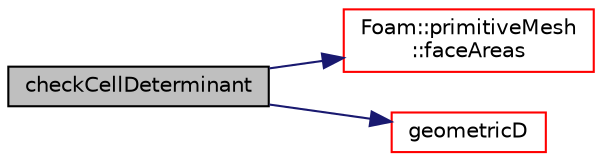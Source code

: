 digraph "checkCellDeterminant"
{
  bgcolor="transparent";
  edge [fontname="Helvetica",fontsize="10",labelfontname="Helvetica",labelfontsize="10"];
  node [fontname="Helvetica",fontsize="10",shape=record];
  rankdir="LR";
  Node1 [label="checkCellDeterminant",height=0.2,width=0.4,color="black", fillcolor="grey75", style="filled", fontcolor="black"];
  Node1 -> Node2 [color="midnightblue",fontsize="10",style="solid",fontname="Helvetica"];
  Node2 [label="Foam::primitiveMesh\l::faceAreas",height=0.2,width=0.4,color="red",URL="$a01969.html#a460495623a8ec621b95f93bbcb3d4773"];
  Node1 -> Node3 [color="midnightblue",fontsize="10",style="solid",fontname="Helvetica"];
  Node3 [label="geometricD",height=0.2,width=0.4,color="red",URL="$a01917.html#aa81cc7eb673aa92f482daaa8685202ee",tooltip="Return the vector of geometric directions in mesh. "];
}
